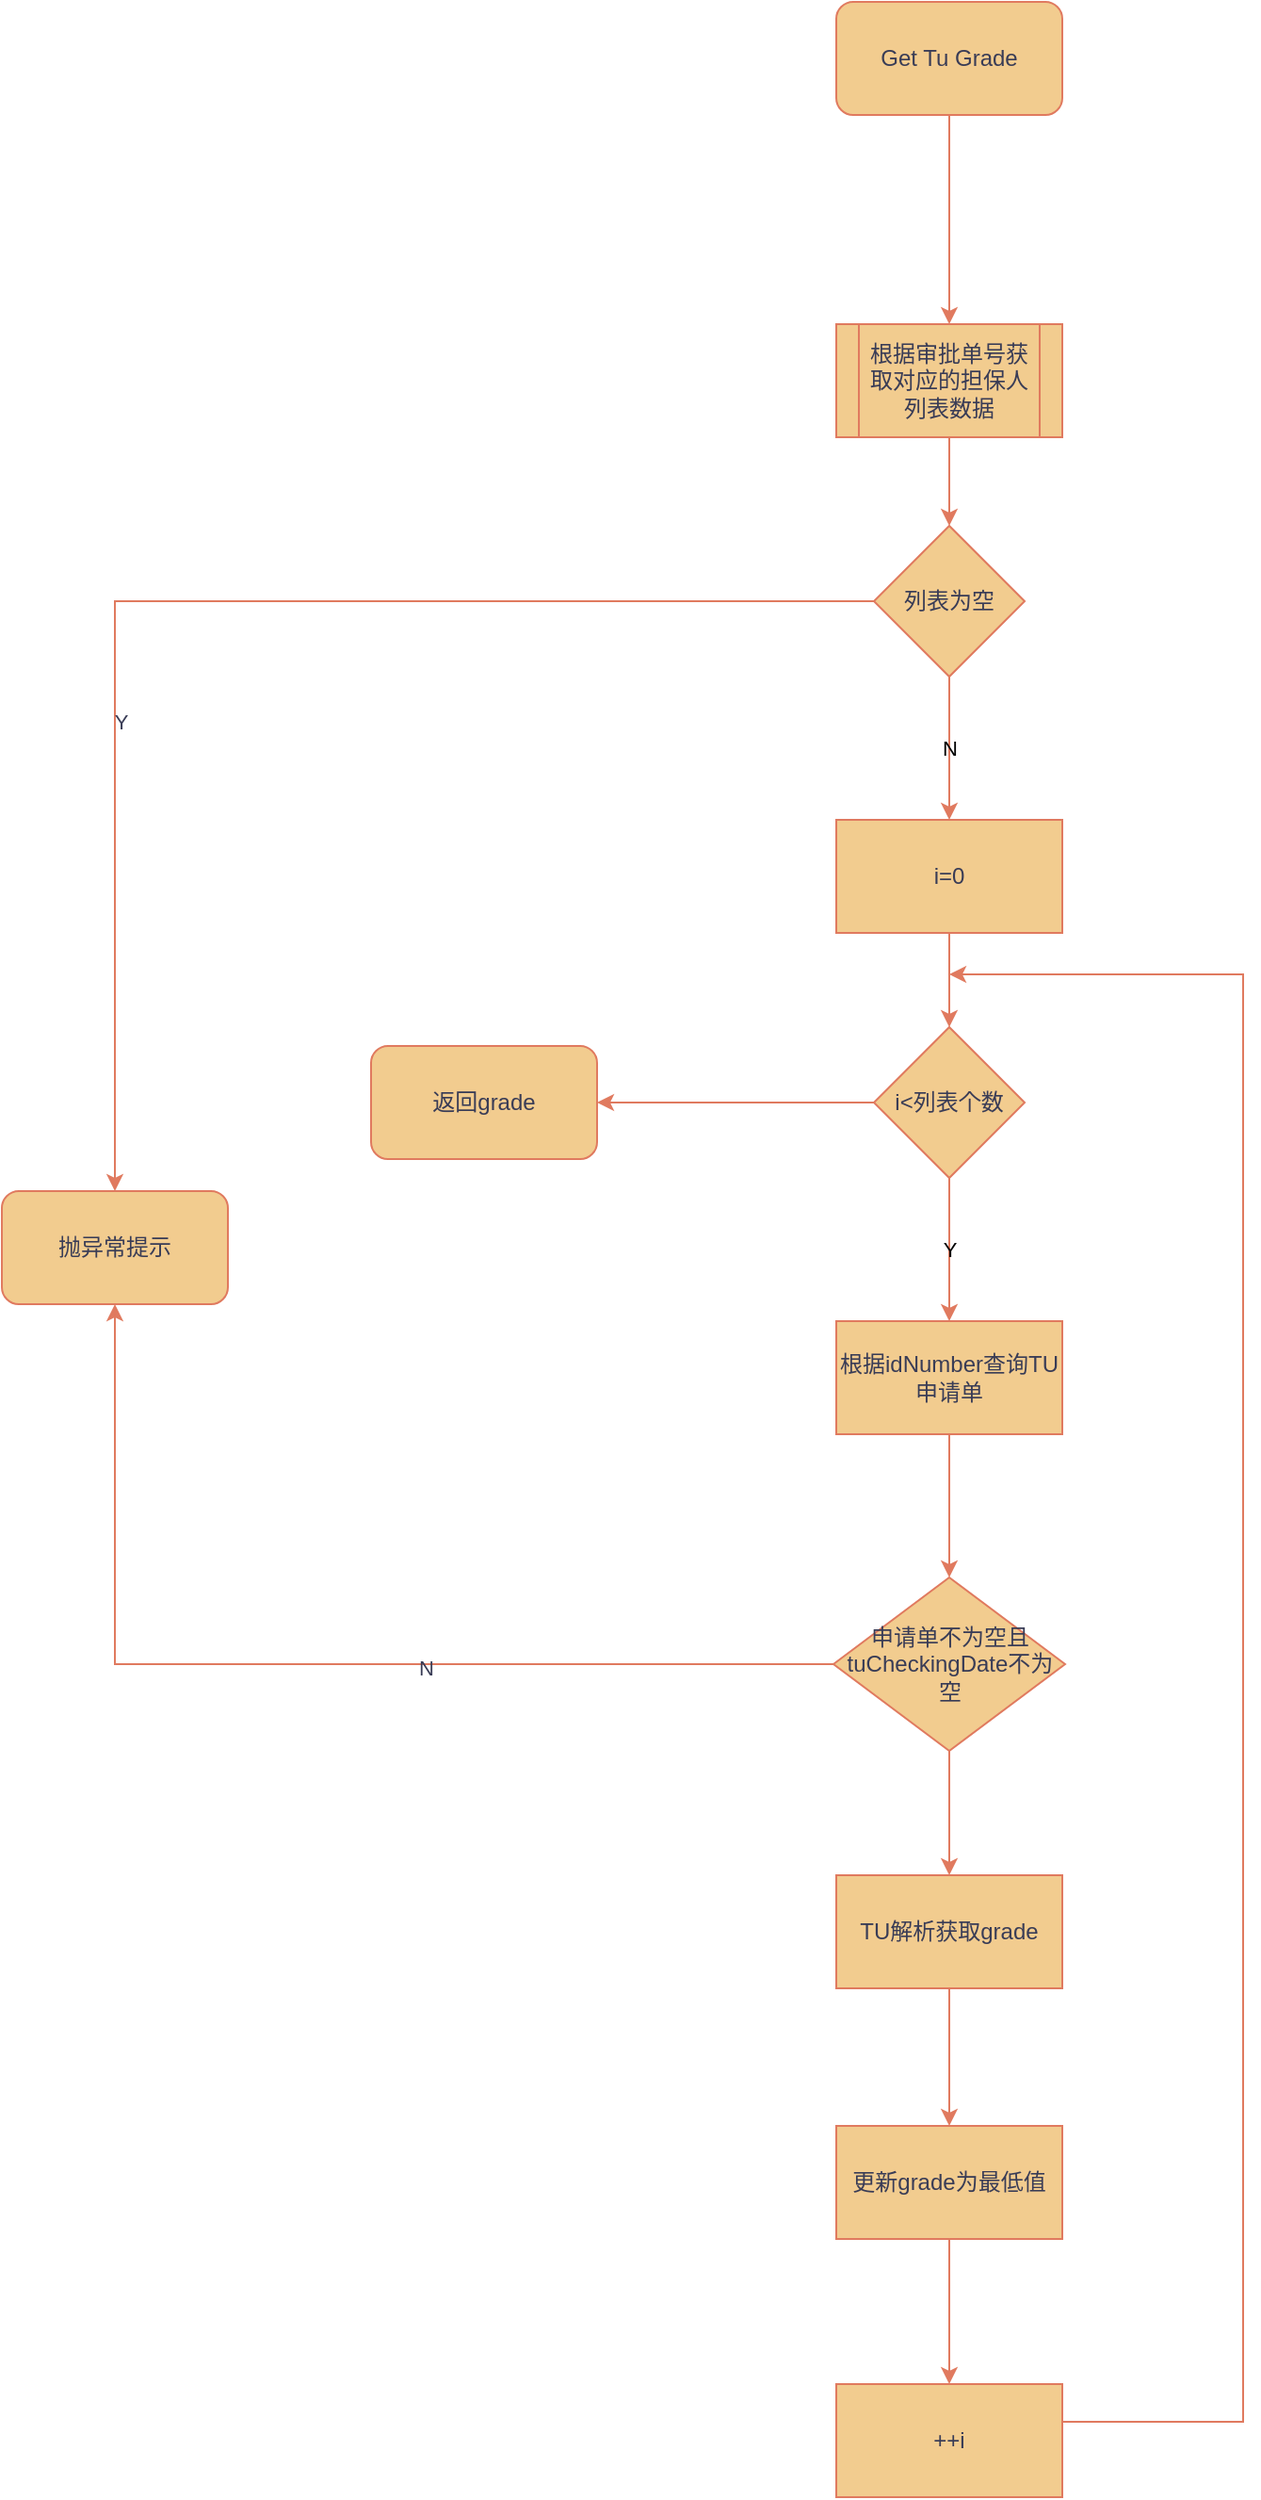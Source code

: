 <mxfile version="20.8.14" type="github">
  <diagram name="Page-1" id="XkNb2w2cMBW71ntehkIj">
    <mxGraphModel dx="1834" dy="708" grid="0" gridSize="10" guides="1" tooltips="1" connect="1" arrows="1" fold="1" page="0" pageScale="1" pageWidth="827" pageHeight="1169" math="0" shadow="0">
      <root>
        <mxCell id="0" />
        <mxCell id="1" parent="0" />
        <mxCell id="N-RHZBV0u88pga-UJylV-3" style="edgeStyle=orthogonalEdgeStyle;rounded=0;orthogonalLoop=1;jettySize=auto;html=1;exitX=0.5;exitY=1;exitDx=0;exitDy=0;entryX=0.5;entryY=0;entryDx=0;entryDy=0;labelBackgroundColor=none;strokeColor=#E07A5F;fontColor=default;" edge="1" parent="1" source="N-RHZBV0u88pga-UJylV-1" target="N-RHZBV0u88pga-UJylV-4">
          <mxGeometry relative="1" as="geometry">
            <mxPoint x="293" y="368" as="targetPoint" />
          </mxGeometry>
        </mxCell>
        <mxCell id="N-RHZBV0u88pga-UJylV-1" value="Get Tu Grade" style="rounded=1;whiteSpace=wrap;html=1;labelBackgroundColor=none;fillColor=#F2CC8F;strokeColor=#E07A5F;fontColor=#393C56;" vertex="1" parent="1">
          <mxGeometry x="233" y="248" width="120" height="60" as="geometry" />
        </mxCell>
        <mxCell id="N-RHZBV0u88pga-UJylV-24" style="edgeStyle=orthogonalEdgeStyle;rounded=0;orthogonalLoop=1;jettySize=auto;html=1;exitX=0.5;exitY=1;exitDx=0;exitDy=0;labelBackgroundColor=none;strokeColor=#E07A5F;fontColor=default;" edge="1" parent="1" source="N-RHZBV0u88pga-UJylV-4" target="N-RHZBV0u88pga-UJylV-23">
          <mxGeometry relative="1" as="geometry" />
        </mxCell>
        <mxCell id="N-RHZBV0u88pga-UJylV-4" value="根据审批单号获取对应的担保人列表数据" style="shape=process;whiteSpace=wrap;html=1;backgroundOutline=1;labelBackgroundColor=none;fillColor=#F2CC8F;strokeColor=#E07A5F;fontColor=#393C56;" vertex="1" parent="1">
          <mxGeometry x="233" y="419" width="120" height="60" as="geometry" />
        </mxCell>
        <mxCell id="N-RHZBV0u88pga-UJylV-14" style="edgeStyle=orthogonalEdgeStyle;rounded=0;orthogonalLoop=1;jettySize=auto;html=1;exitX=0.5;exitY=1;exitDx=0;exitDy=0;labelBackgroundColor=none;strokeColor=#E07A5F;fontColor=default;" edge="1" parent="1" source="N-RHZBV0u88pga-UJylV-11" target="N-RHZBV0u88pga-UJylV-13">
          <mxGeometry relative="1" as="geometry" />
        </mxCell>
        <mxCell id="N-RHZBV0u88pga-UJylV-11" value="根据idNumber查询TU申请单" style="rounded=0;whiteSpace=wrap;html=1;labelBackgroundColor=none;fillColor=#F2CC8F;strokeColor=#E07A5F;fontColor=#393C56;" vertex="1" parent="1">
          <mxGeometry x="233" y="948" width="120" height="60" as="geometry" />
        </mxCell>
        <mxCell id="N-RHZBV0u88pga-UJylV-16" style="edgeStyle=orthogonalEdgeStyle;rounded=0;orthogonalLoop=1;jettySize=auto;html=1;exitX=0;exitY=0.5;exitDx=0;exitDy=0;entryX=0.5;entryY=1;entryDx=0;entryDy=0;labelBackgroundColor=none;strokeColor=#E07A5F;fontColor=default;" edge="1" parent="1" source="N-RHZBV0u88pga-UJylV-13" target="N-RHZBV0u88pga-UJylV-25">
          <mxGeometry relative="1" as="geometry">
            <mxPoint x="80" y="1130" as="targetPoint" />
          </mxGeometry>
        </mxCell>
        <mxCell id="N-RHZBV0u88pga-UJylV-17" value="N" style="edgeLabel;html=1;align=center;verticalAlign=middle;resizable=0;points=[];labelBackgroundColor=none;fontColor=#393C56;" vertex="1" connectable="0" parent="N-RHZBV0u88pga-UJylV-16">
          <mxGeometry x="-0.243" y="2" relative="1" as="geometry">
            <mxPoint as="offset" />
          </mxGeometry>
        </mxCell>
        <mxCell id="N-RHZBV0u88pga-UJylV-46" style="edgeStyle=orthogonalEdgeStyle;rounded=0;orthogonalLoop=1;jettySize=auto;html=1;exitX=0.5;exitY=1;exitDx=0;exitDy=0;strokeColor=#E07A5F;fontColor=#393C56;fillColor=#F2CC8F;" edge="1" parent="1" source="N-RHZBV0u88pga-UJylV-13" target="N-RHZBV0u88pga-UJylV-45">
          <mxGeometry relative="1" as="geometry" />
        </mxCell>
        <mxCell id="N-RHZBV0u88pga-UJylV-13" value="申请单不为空且tuCheckingDate不为空" style="rhombus;whiteSpace=wrap;html=1;labelBackgroundColor=none;fillColor=#F2CC8F;strokeColor=#E07A5F;fontColor=#393C56;" vertex="1" parent="1">
          <mxGeometry x="231.5" y="1084" width="123" height="92" as="geometry" />
        </mxCell>
        <mxCell id="N-RHZBV0u88pga-UJylV-26" style="edgeStyle=orthogonalEdgeStyle;rounded=0;orthogonalLoop=1;jettySize=auto;html=1;exitX=0;exitY=0.5;exitDx=0;exitDy=0;labelBackgroundColor=none;strokeColor=#E07A5F;fontColor=default;" edge="1" parent="1" source="N-RHZBV0u88pga-UJylV-23" target="N-RHZBV0u88pga-UJylV-25">
          <mxGeometry relative="1" as="geometry" />
        </mxCell>
        <mxCell id="N-RHZBV0u88pga-UJylV-27" value="Y" style="edgeLabel;html=1;align=center;verticalAlign=middle;resizable=0;points=[];labelBackgroundColor=none;fontColor=#393C56;" vertex="1" connectable="0" parent="N-RHZBV0u88pga-UJylV-26">
          <mxGeometry x="0.305" y="3" relative="1" as="geometry">
            <mxPoint as="offset" />
          </mxGeometry>
        </mxCell>
        <mxCell id="N-RHZBV0u88pga-UJylV-29" value="N" style="edgeStyle=orthogonalEdgeStyle;rounded=0;orthogonalLoop=1;jettySize=auto;html=1;exitX=0.5;exitY=1;exitDx=0;exitDy=0;labelBackgroundColor=none;strokeColor=#E07A5F;fontColor=default;" edge="1" parent="1" source="N-RHZBV0u88pga-UJylV-23" target="N-RHZBV0u88pga-UJylV-28">
          <mxGeometry relative="1" as="geometry" />
        </mxCell>
        <mxCell id="N-RHZBV0u88pga-UJylV-23" value="列表为空" style="rhombus;whiteSpace=wrap;html=1;labelBackgroundColor=none;fillColor=#F2CC8F;strokeColor=#E07A5F;fontColor=#393C56;" vertex="1" parent="1">
          <mxGeometry x="253" y="526" width="80" height="80" as="geometry" />
        </mxCell>
        <mxCell id="N-RHZBV0u88pga-UJylV-25" value="抛异常提示" style="rounded=1;whiteSpace=wrap;html=1;labelBackgroundColor=none;fillColor=#F2CC8F;strokeColor=#E07A5F;fontColor=#393C56;" vertex="1" parent="1">
          <mxGeometry x="-210" y="879" width="120" height="60" as="geometry" />
        </mxCell>
        <mxCell id="N-RHZBV0u88pga-UJylV-33" style="edgeStyle=orthogonalEdgeStyle;rounded=0;orthogonalLoop=1;jettySize=auto;html=1;exitX=0.5;exitY=1;exitDx=0;exitDy=0;labelBackgroundColor=none;strokeColor=#E07A5F;fontColor=default;" edge="1" parent="1" source="N-RHZBV0u88pga-UJylV-28" target="N-RHZBV0u88pga-UJylV-32">
          <mxGeometry relative="1" as="geometry" />
        </mxCell>
        <mxCell id="N-RHZBV0u88pga-UJylV-28" value="i=0" style="rounded=0;whiteSpace=wrap;html=1;labelBackgroundColor=none;fillColor=#F2CC8F;strokeColor=#E07A5F;fontColor=#393C56;" vertex="1" parent="1">
          <mxGeometry x="233" y="682" width="120" height="60" as="geometry" />
        </mxCell>
        <mxCell id="N-RHZBV0u88pga-UJylV-34" value="Y" style="edgeStyle=orthogonalEdgeStyle;rounded=0;orthogonalLoop=1;jettySize=auto;html=1;exitX=0.5;exitY=1;exitDx=0;exitDy=0;labelBackgroundColor=none;strokeColor=#E07A5F;fontColor=default;" edge="1" parent="1" source="N-RHZBV0u88pga-UJylV-32" target="N-RHZBV0u88pga-UJylV-11">
          <mxGeometry relative="1" as="geometry" />
        </mxCell>
        <mxCell id="N-RHZBV0u88pga-UJylV-44" style="edgeStyle=orthogonalEdgeStyle;rounded=0;orthogonalLoop=1;jettySize=auto;html=1;exitX=0;exitY=0.5;exitDx=0;exitDy=0;entryX=1;entryY=0.5;entryDx=0;entryDy=0;labelBackgroundColor=none;strokeColor=#E07A5F;fontColor=default;" edge="1" parent="1" source="N-RHZBV0u88pga-UJylV-32" target="N-RHZBV0u88pga-UJylV-43">
          <mxGeometry relative="1" as="geometry" />
        </mxCell>
        <mxCell id="N-RHZBV0u88pga-UJylV-32" value="i&amp;lt;列表个数" style="rhombus;whiteSpace=wrap;html=1;labelBackgroundColor=none;fillColor=#F2CC8F;strokeColor=#E07A5F;fontColor=#393C56;" vertex="1" parent="1">
          <mxGeometry x="253" y="792" width="80" height="80" as="geometry" />
        </mxCell>
        <mxCell id="N-RHZBV0u88pga-UJylV-40" style="edgeStyle=orthogonalEdgeStyle;rounded=0;orthogonalLoop=1;jettySize=auto;html=1;exitX=0.5;exitY=1;exitDx=0;exitDy=0;entryX=0.5;entryY=0;entryDx=0;entryDy=0;labelBackgroundColor=none;strokeColor=#E07A5F;fontColor=default;" edge="1" parent="1" source="N-RHZBV0u88pga-UJylV-36" target="N-RHZBV0u88pga-UJylV-39">
          <mxGeometry relative="1" as="geometry" />
        </mxCell>
        <mxCell id="N-RHZBV0u88pga-UJylV-36" value="更新grade为最低值" style="rounded=0;whiteSpace=wrap;html=1;labelBackgroundColor=none;fillColor=#F2CC8F;strokeColor=#E07A5F;fontColor=#393C56;" vertex="1" parent="1">
          <mxGeometry x="233" y="1375" width="120" height="60" as="geometry" />
        </mxCell>
        <mxCell id="N-RHZBV0u88pga-UJylV-41" style="edgeStyle=orthogonalEdgeStyle;rounded=0;orthogonalLoop=1;jettySize=auto;html=1;exitX=1;exitY=0.5;exitDx=0;exitDy=0;labelBackgroundColor=none;strokeColor=#E07A5F;fontColor=default;" edge="1" parent="1" source="N-RHZBV0u88pga-UJylV-39">
          <mxGeometry relative="1" as="geometry">
            <mxPoint x="293" y="764" as="targetPoint" />
            <Array as="points">
              <mxPoint x="353" y="1532" />
              <mxPoint x="449" y="1532" />
              <mxPoint x="449" y="764" />
            </Array>
          </mxGeometry>
        </mxCell>
        <mxCell id="N-RHZBV0u88pga-UJylV-39" value="++i" style="rounded=0;whiteSpace=wrap;html=1;labelBackgroundColor=none;fillColor=#F2CC8F;strokeColor=#E07A5F;fontColor=#393C56;" vertex="1" parent="1">
          <mxGeometry x="233" y="1512" width="120" height="60" as="geometry" />
        </mxCell>
        <mxCell id="N-RHZBV0u88pga-UJylV-43" value="返回grade" style="rounded=1;whiteSpace=wrap;html=1;labelBackgroundColor=none;fillColor=#F2CC8F;strokeColor=#E07A5F;fontColor=#393C56;" vertex="1" parent="1">
          <mxGeometry x="-14" y="802" width="120" height="60" as="geometry" />
        </mxCell>
        <mxCell id="N-RHZBV0u88pga-UJylV-47" style="edgeStyle=orthogonalEdgeStyle;rounded=0;orthogonalLoop=1;jettySize=auto;html=1;exitX=0.5;exitY=1;exitDx=0;exitDy=0;strokeColor=#E07A5F;fontColor=#393C56;fillColor=#F2CC8F;" edge="1" parent="1" source="N-RHZBV0u88pga-UJylV-45" target="N-RHZBV0u88pga-UJylV-36">
          <mxGeometry relative="1" as="geometry" />
        </mxCell>
        <mxCell id="N-RHZBV0u88pga-UJylV-45" value="TU解析获取grade" style="rounded=0;whiteSpace=wrap;html=1;strokeColor=#E07A5F;fontColor=#393C56;fillColor=#F2CC8F;" vertex="1" parent="1">
          <mxGeometry x="233" y="1242" width="120" height="60" as="geometry" />
        </mxCell>
      </root>
    </mxGraphModel>
  </diagram>
</mxfile>
